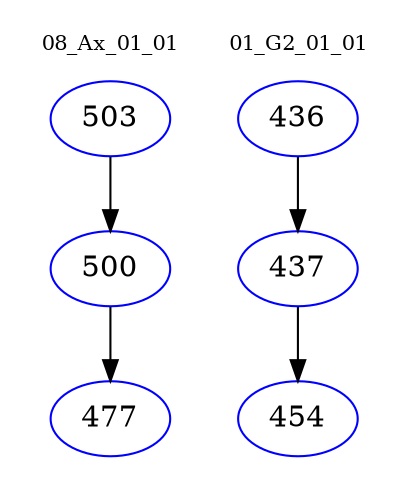 digraph{
subgraph cluster_0 {
color = white
label = "08_Ax_01_01";
fontsize=10;
T0_503 [label="503", color="blue"]
T0_503 -> T0_500 [color="black"]
T0_500 [label="500", color="blue"]
T0_500 -> T0_477 [color="black"]
T0_477 [label="477", color="blue"]
}
subgraph cluster_1 {
color = white
label = "01_G2_01_01";
fontsize=10;
T1_436 [label="436", color="blue"]
T1_436 -> T1_437 [color="black"]
T1_437 [label="437", color="blue"]
T1_437 -> T1_454 [color="black"]
T1_454 [label="454", color="blue"]
}
}
